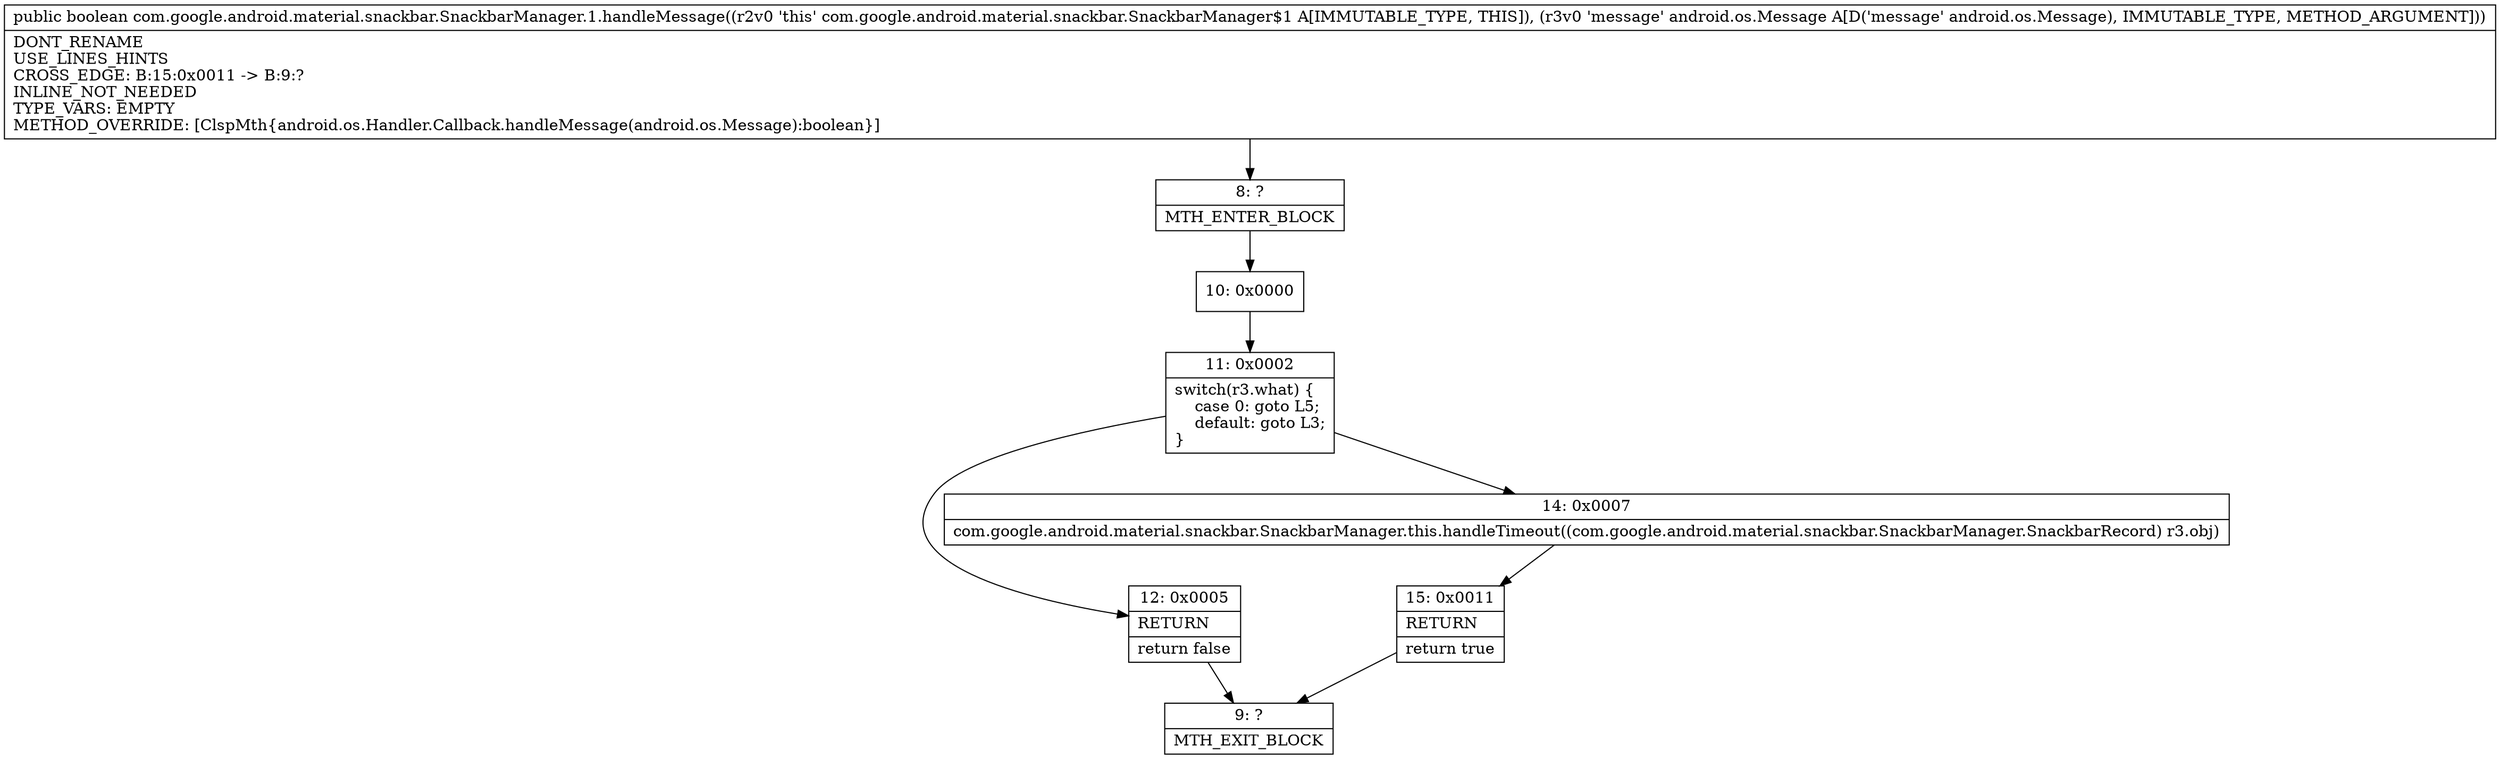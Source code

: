 digraph "CFG forcom.google.android.material.snackbar.SnackbarManager.1.handleMessage(Landroid\/os\/Message;)Z" {
Node_8 [shape=record,label="{8\:\ ?|MTH_ENTER_BLOCK\l}"];
Node_10 [shape=record,label="{10\:\ 0x0000}"];
Node_11 [shape=record,label="{11\:\ 0x0002|switch(r3.what) \{\l    case 0: goto L5;\l    default: goto L3;\l\}\l}"];
Node_12 [shape=record,label="{12\:\ 0x0005|RETURN\l|return false\l}"];
Node_9 [shape=record,label="{9\:\ ?|MTH_EXIT_BLOCK\l}"];
Node_14 [shape=record,label="{14\:\ 0x0007|com.google.android.material.snackbar.SnackbarManager.this.handleTimeout((com.google.android.material.snackbar.SnackbarManager.SnackbarRecord) r3.obj)\l}"];
Node_15 [shape=record,label="{15\:\ 0x0011|RETURN\l|return true\l}"];
MethodNode[shape=record,label="{public boolean com.google.android.material.snackbar.SnackbarManager.1.handleMessage((r2v0 'this' com.google.android.material.snackbar.SnackbarManager$1 A[IMMUTABLE_TYPE, THIS]), (r3v0 'message' android.os.Message A[D('message' android.os.Message), IMMUTABLE_TYPE, METHOD_ARGUMENT]))  | DONT_RENAME\lUSE_LINES_HINTS\lCROSS_EDGE: B:15:0x0011 \-\> B:9:?\lINLINE_NOT_NEEDED\lTYPE_VARS: EMPTY\lMETHOD_OVERRIDE: [ClspMth\{android.os.Handler.Callback.handleMessage(android.os.Message):boolean\}]\l}"];
MethodNode -> Node_8;Node_8 -> Node_10;
Node_10 -> Node_11;
Node_11 -> Node_12;
Node_11 -> Node_14;
Node_12 -> Node_9;
Node_14 -> Node_15;
Node_15 -> Node_9;
}

